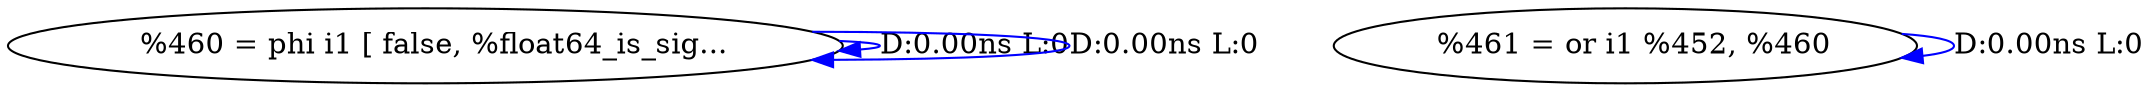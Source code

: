 digraph {
Node0x3d1ad00[label="  %460 = phi i1 [ false, %float64_is_sig..."];
Node0x3d1ad00 -> Node0x3d1ad00[label="D:0.00ns L:0",color=blue];
Node0x3d1ad00 -> Node0x3d1ad00[label="D:0.00ns L:0",color=blue];
Node0x3d1ade0[label="  %461 = or i1 %452, %460"];
Node0x3d1ade0 -> Node0x3d1ade0[label="D:0.00ns L:0",color=blue];
}
